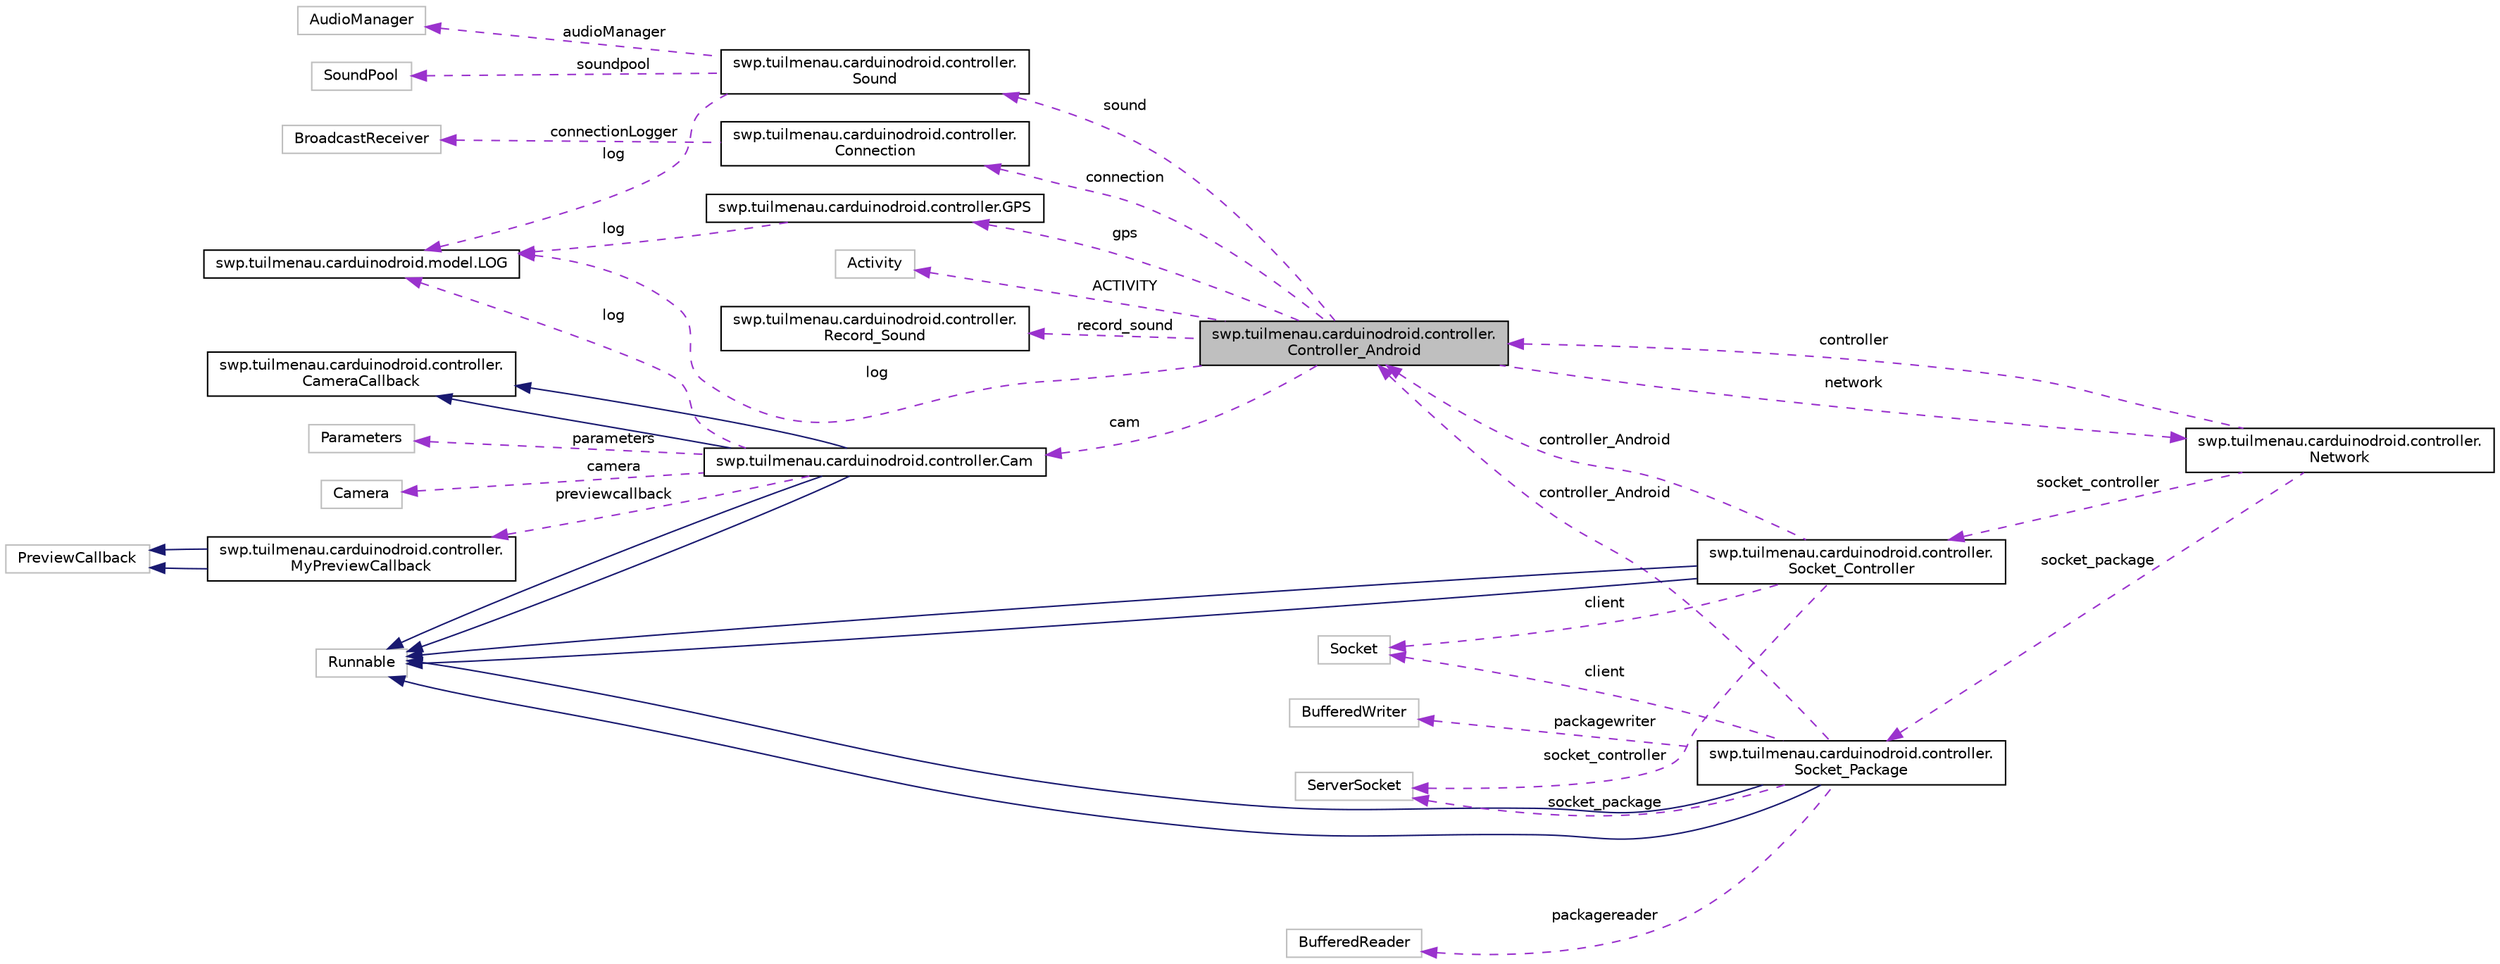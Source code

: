 digraph "swp.tuilmenau.carduinodroid.controller.Controller_Android"
{
  edge [fontname="Helvetica",fontsize="10",labelfontname="Helvetica",labelfontsize="10"];
  node [fontname="Helvetica",fontsize="10",shape=record];
  rankdir="LR";
  Node1 [label="swp.tuilmenau.carduinodroid.controller.\lController_Android",height=0.2,width=0.4,color="black", fillcolor="grey75", style="filled", fontcolor="black"];
  Node2 -> Node1 [dir="back",color="darkorchid3",fontsize="10",style="dashed",label=" log" ,fontname="Helvetica"];
  Node2 [label="swp.tuilmenau.carduinodroid.model.LOG",height=0.2,width=0.4,color="black", fillcolor="white", style="filled",URL="$classswp_1_1tuilmenau_1_1carduinodroid_1_1model_1_1_l_o_g.html"];
  Node3 -> Node1 [dir="back",color="darkorchid3",fontsize="10",style="dashed",label=" ACTIVITY" ,fontname="Helvetica"];
  Node3 [label="Activity",height=0.2,width=0.4,color="grey75", fillcolor="white", style="filled"];
  Node4 -> Node1 [dir="back",color="darkorchid3",fontsize="10",style="dashed",label=" network" ,fontname="Helvetica"];
  Node4 [label="swp.tuilmenau.carduinodroid.controller.\lNetwork",height=0.2,width=0.4,color="black", fillcolor="white", style="filled",URL="$classswp_1_1tuilmenau_1_1carduinodroid_1_1controller_1_1_network.html"];
  Node1 -> Node4 [dir="back",color="darkorchid3",fontsize="10",style="dashed",label=" controller" ,fontname="Helvetica"];
  Node5 -> Node4 [dir="back",color="darkorchid3",fontsize="10",style="dashed",label=" socket_package" ,fontname="Helvetica"];
  Node5 [label="swp.tuilmenau.carduinodroid.controller.\lSocket_Package",height=0.2,width=0.4,color="black", fillcolor="white", style="filled",URL="$classswp_1_1tuilmenau_1_1carduinodroid_1_1controller_1_1_socket___package.html"];
  Node6 -> Node5 [dir="back",color="midnightblue",fontsize="10",style="solid",fontname="Helvetica"];
  Node6 [label="Runnable",height=0.2,width=0.4,color="grey75", fillcolor="white", style="filled"];
  Node6 -> Node5 [dir="back",color="midnightblue",fontsize="10",style="solid",fontname="Helvetica"];
  Node7 -> Node5 [dir="back",color="darkorchid3",fontsize="10",style="dashed",label=" packagereader" ,fontname="Helvetica"];
  Node7 [label="BufferedReader",height=0.2,width=0.4,color="grey75", fillcolor="white", style="filled"];
  Node1 -> Node5 [dir="back",color="darkorchid3",fontsize="10",style="dashed",label=" controller_Android" ,fontname="Helvetica"];
  Node8 -> Node5 [dir="back",color="darkorchid3",fontsize="10",style="dashed",label=" packagewriter" ,fontname="Helvetica"];
  Node8 [label="BufferedWriter",height=0.2,width=0.4,color="grey75", fillcolor="white", style="filled"];
  Node9 -> Node5 [dir="back",color="darkorchid3",fontsize="10",style="dashed",label=" socket_package" ,fontname="Helvetica"];
  Node9 [label="ServerSocket",height=0.2,width=0.4,color="grey75", fillcolor="white", style="filled"];
  Node10 -> Node5 [dir="back",color="darkorchid3",fontsize="10",style="dashed",label=" client" ,fontname="Helvetica"];
  Node10 [label="Socket",height=0.2,width=0.4,color="grey75", fillcolor="white", style="filled"];
  Node11 -> Node4 [dir="back",color="darkorchid3",fontsize="10",style="dashed",label=" socket_controller" ,fontname="Helvetica"];
  Node11 [label="swp.tuilmenau.carduinodroid.controller.\lSocket_Controller",height=0.2,width=0.4,color="black", fillcolor="white", style="filled",URL="$classswp_1_1tuilmenau_1_1carduinodroid_1_1controller_1_1_socket___controller.html"];
  Node6 -> Node11 [dir="back",color="midnightblue",fontsize="10",style="solid",fontname="Helvetica"];
  Node6 -> Node11 [dir="back",color="midnightblue",fontsize="10",style="solid",fontname="Helvetica"];
  Node1 -> Node11 [dir="back",color="darkorchid3",fontsize="10",style="dashed",label=" controller_Android" ,fontname="Helvetica"];
  Node9 -> Node11 [dir="back",color="darkorchid3",fontsize="10",style="dashed",label=" socket_controller" ,fontname="Helvetica"];
  Node10 -> Node11 [dir="back",color="darkorchid3",fontsize="10",style="dashed",label=" client" ,fontname="Helvetica"];
  Node12 -> Node1 [dir="back",color="darkorchid3",fontsize="10",style="dashed",label=" record_sound" ,fontname="Helvetica"];
  Node12 [label="swp.tuilmenau.carduinodroid.controller.\lRecord_Sound",height=0.2,width=0.4,color="black", fillcolor="white", style="filled",URL="$classswp_1_1tuilmenau_1_1carduinodroid_1_1controller_1_1_record___sound.html"];
  Node13 -> Node1 [dir="back",color="darkorchid3",fontsize="10",style="dashed",label=" gps" ,fontname="Helvetica"];
  Node13 [label="swp.tuilmenau.carduinodroid.controller.GPS",height=0.2,width=0.4,color="black", fillcolor="white", style="filled",URL="$classswp_1_1tuilmenau_1_1carduinodroid_1_1controller_1_1_g_p_s.html"];
  Node2 -> Node13 [dir="back",color="darkorchid3",fontsize="10",style="dashed",label=" log" ,fontname="Helvetica"];
  Node14 -> Node1 [dir="back",color="darkorchid3",fontsize="10",style="dashed",label=" cam" ,fontname="Helvetica"];
  Node14 [label="swp.tuilmenau.carduinodroid.controller.Cam",height=0.2,width=0.4,color="black", fillcolor="white", style="filled",URL="$classswp_1_1tuilmenau_1_1carduinodroid_1_1controller_1_1_cam.html"];
  Node15 -> Node14 [dir="back",color="midnightblue",fontsize="10",style="solid",fontname="Helvetica"];
  Node15 [label="swp.tuilmenau.carduinodroid.controller.\lCameraCallback",height=0.2,width=0.4,color="black", fillcolor="white", style="filled",URL="$interfaceswp_1_1tuilmenau_1_1carduinodroid_1_1controller_1_1_camera_callback.html"];
  Node6 -> Node14 [dir="back",color="midnightblue",fontsize="10",style="solid",fontname="Helvetica"];
  Node15 -> Node14 [dir="back",color="midnightblue",fontsize="10",style="solid",fontname="Helvetica"];
  Node6 -> Node14 [dir="back",color="midnightblue",fontsize="10",style="solid",fontname="Helvetica"];
  Node2 -> Node14 [dir="back",color="darkorchid3",fontsize="10",style="dashed",label=" log" ,fontname="Helvetica"];
  Node16 -> Node14 [dir="back",color="darkorchid3",fontsize="10",style="dashed",label=" parameters" ,fontname="Helvetica"];
  Node16 [label="Parameters",height=0.2,width=0.4,color="grey75", fillcolor="white", style="filled"];
  Node17 -> Node14 [dir="back",color="darkorchid3",fontsize="10",style="dashed",label=" camera" ,fontname="Helvetica"];
  Node17 [label="Camera",height=0.2,width=0.4,color="grey75", fillcolor="white", style="filled"];
  Node18 -> Node14 [dir="back",color="darkorchid3",fontsize="10",style="dashed",label=" previewcallback" ,fontname="Helvetica"];
  Node18 [label="swp.tuilmenau.carduinodroid.controller.\lMyPreviewCallback",height=0.2,width=0.4,color="black", fillcolor="white", style="filled",URL="$classswp_1_1tuilmenau_1_1carduinodroid_1_1controller_1_1_my_preview_callback.html"];
  Node19 -> Node18 [dir="back",color="midnightblue",fontsize="10",style="solid",fontname="Helvetica"];
  Node19 [label="PreviewCallback",height=0.2,width=0.4,color="grey75", fillcolor="white", style="filled"];
  Node19 -> Node18 [dir="back",color="midnightblue",fontsize="10",style="solid",fontname="Helvetica"];
  Node20 -> Node1 [dir="back",color="darkorchid3",fontsize="10",style="dashed",label=" sound" ,fontname="Helvetica"];
  Node20 [label="swp.tuilmenau.carduinodroid.controller.\lSound",height=0.2,width=0.4,color="black", fillcolor="white", style="filled",URL="$classswp_1_1tuilmenau_1_1carduinodroid_1_1controller_1_1_sound.html"];
  Node2 -> Node20 [dir="back",color="darkorchid3",fontsize="10",style="dashed",label=" log" ,fontname="Helvetica"];
  Node21 -> Node20 [dir="back",color="darkorchid3",fontsize="10",style="dashed",label=" audioManager" ,fontname="Helvetica"];
  Node21 [label="AudioManager",height=0.2,width=0.4,color="grey75", fillcolor="white", style="filled"];
  Node22 -> Node20 [dir="back",color="darkorchid3",fontsize="10",style="dashed",label=" soundpool" ,fontname="Helvetica"];
  Node22 [label="SoundPool",height=0.2,width=0.4,color="grey75", fillcolor="white", style="filled"];
  Node23 -> Node1 [dir="back",color="darkorchid3",fontsize="10",style="dashed",label=" connection" ,fontname="Helvetica"];
  Node23 [label="swp.tuilmenau.carduinodroid.controller.\lConnection",height=0.2,width=0.4,color="black", fillcolor="white", style="filled",URL="$classswp_1_1tuilmenau_1_1carduinodroid_1_1controller_1_1_connection.html"];
  Node24 -> Node23 [dir="back",color="darkorchid3",fontsize="10",style="dashed",label=" connectionLogger" ,fontname="Helvetica"];
  Node24 [label="BroadcastReceiver",height=0.2,width=0.4,color="grey75", fillcolor="white", style="filled"];
}
